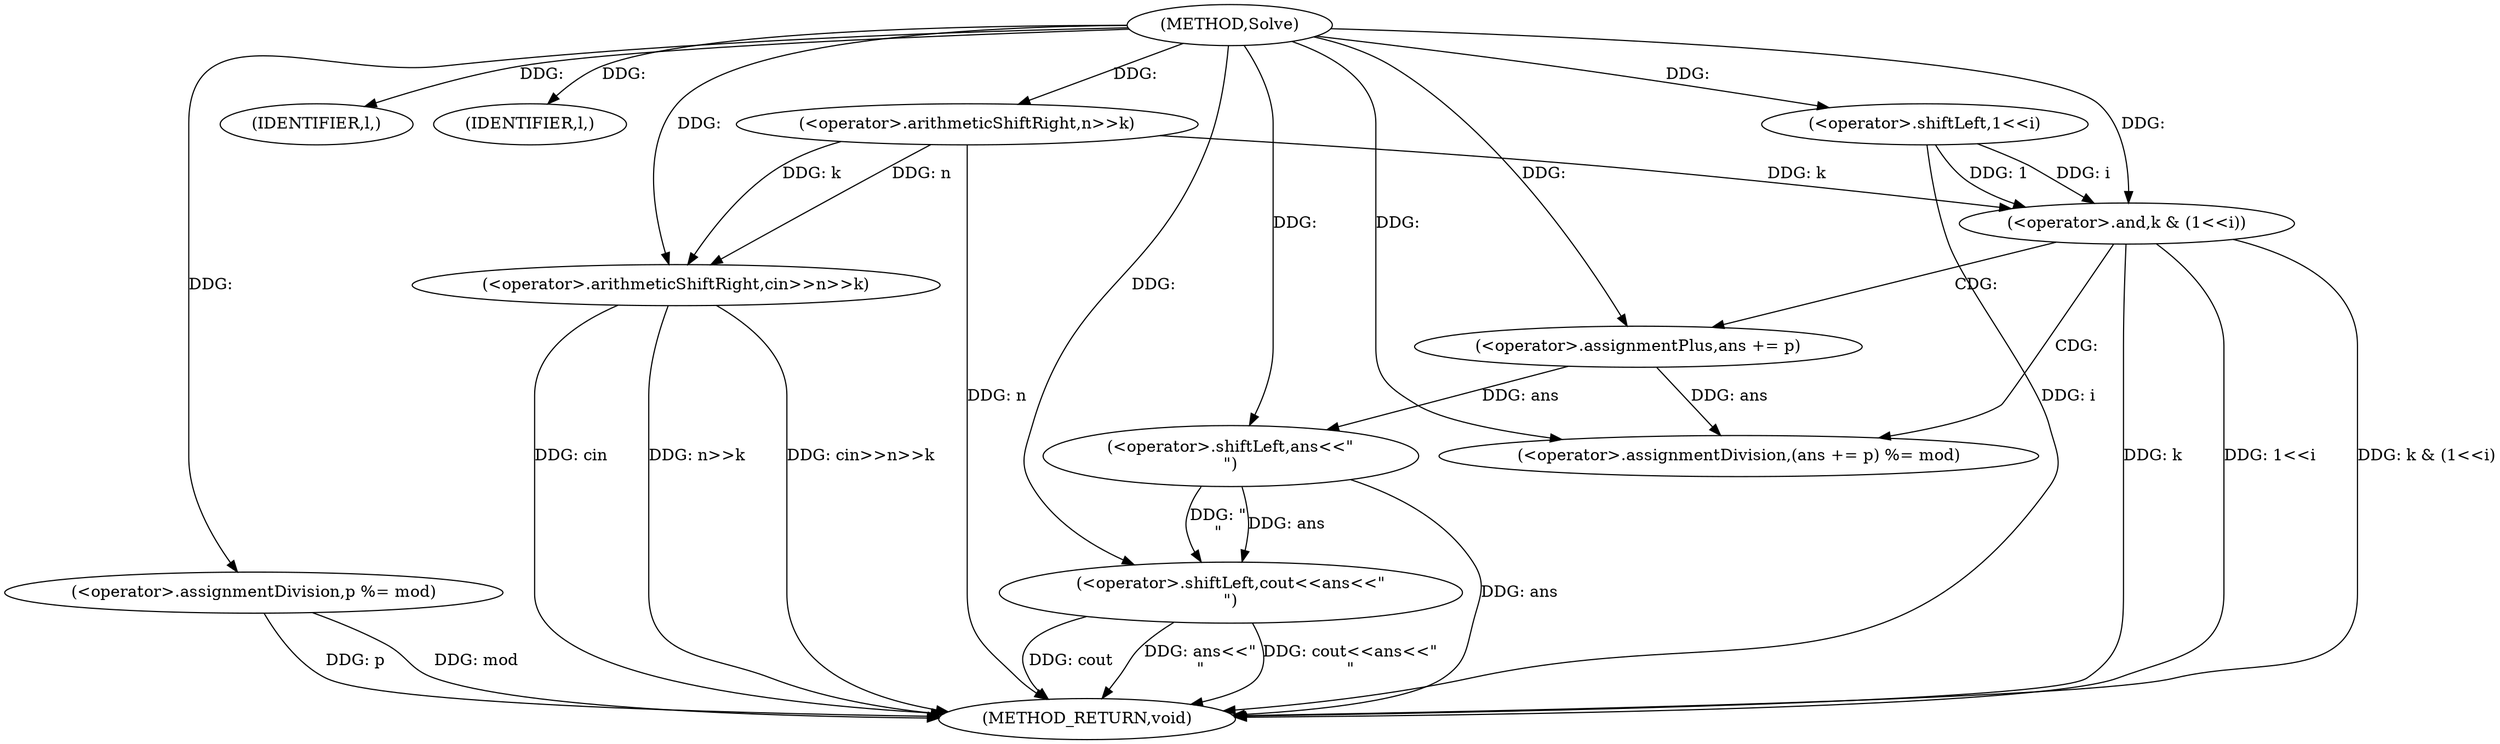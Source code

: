 digraph "Solve" {  
"1000103" [label = "(METHOD,Solve)" ]
"1000133" [label = "(METHOD_RETURN,void)" ]
"1000105" [label = "(<operator>.arithmeticShiftRight,cin>>n>>k)" ]
"1000110" [label = "(IDENTIFIER,l,)" ]
"1000111" [label = "(IDENTIFIER,l,)" ]
"1000128" [label = "(<operator>.shiftLeft,cout<<ans<<\"\n\")" ]
"1000125" [label = "(<operator>.assignmentDivision,p %= mod)" ]
"1000107" [label = "(<operator>.arithmeticShiftRight,n>>k)" ]
"1000114" [label = "(<operator>.and,k & (1<<i))" ]
"1000130" [label = "(<operator>.shiftLeft,ans<<\"\n\")" ]
"1000120" [label = "(<operator>.assignmentDivision,(ans += p) %= mod)" ]
"1000116" [label = "(<operator>.shiftLeft,1<<i)" ]
"1000121" [label = "(<operator>.assignmentPlus,ans += p)" ]
  "1000105" -> "1000133"  [ label = "DDG: n>>k"] 
  "1000105" -> "1000133"  [ label = "DDG: cin>>n>>k"] 
  "1000114" -> "1000133"  [ label = "DDG: k"] 
  "1000114" -> "1000133"  [ label = "DDG: 1<<i"] 
  "1000114" -> "1000133"  [ label = "DDG: k & (1<<i)"] 
  "1000125" -> "1000133"  [ label = "DDG: p"] 
  "1000125" -> "1000133"  [ label = "DDG: mod"] 
  "1000130" -> "1000133"  [ label = "DDG: ans"] 
  "1000128" -> "1000133"  [ label = "DDG: ans<<\"\n\""] 
  "1000128" -> "1000133"  [ label = "DDG: cout<<ans<<\"\n\""] 
  "1000116" -> "1000133"  [ label = "DDG: i"] 
  "1000128" -> "1000133"  [ label = "DDG: cout"] 
  "1000105" -> "1000133"  [ label = "DDG: cin"] 
  "1000107" -> "1000133"  [ label = "DDG: n"] 
  "1000103" -> "1000110"  [ label = "DDG: "] 
  "1000103" -> "1000111"  [ label = "DDG: "] 
  "1000103" -> "1000105"  [ label = "DDG: "] 
  "1000107" -> "1000105"  [ label = "DDG: k"] 
  "1000107" -> "1000105"  [ label = "DDG: n"] 
  "1000103" -> "1000125"  [ label = "DDG: "] 
  "1000103" -> "1000128"  [ label = "DDG: "] 
  "1000130" -> "1000128"  [ label = "DDG: \"\n\""] 
  "1000130" -> "1000128"  [ label = "DDG: ans"] 
  "1000103" -> "1000107"  [ label = "DDG: "] 
  "1000121" -> "1000130"  [ label = "DDG: ans"] 
  "1000103" -> "1000130"  [ label = "DDG: "] 
  "1000107" -> "1000114"  [ label = "DDG: k"] 
  "1000103" -> "1000114"  [ label = "DDG: "] 
  "1000116" -> "1000114"  [ label = "DDG: 1"] 
  "1000116" -> "1000114"  [ label = "DDG: i"] 
  "1000103" -> "1000120"  [ label = "DDG: "] 
  "1000103" -> "1000116"  [ label = "DDG: "] 
  "1000121" -> "1000120"  [ label = "DDG: ans"] 
  "1000103" -> "1000121"  [ label = "DDG: "] 
  "1000114" -> "1000120"  [ label = "CDG: "] 
  "1000114" -> "1000121"  [ label = "CDG: "] 
}

